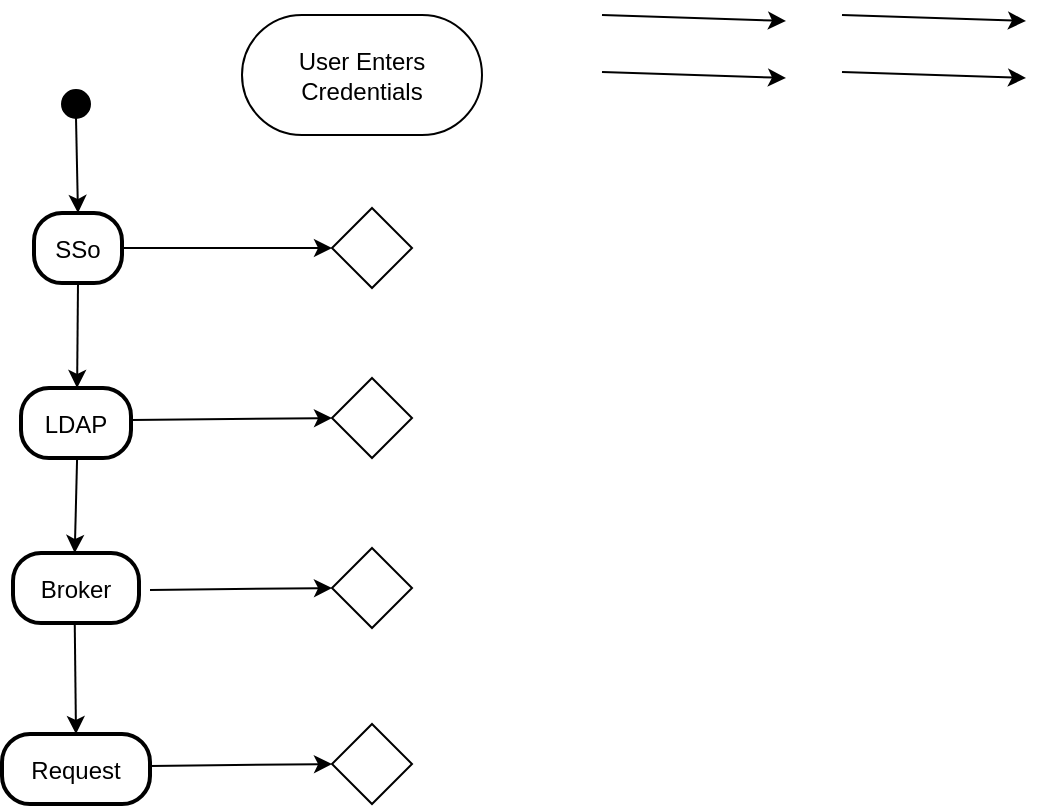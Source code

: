 <mxfile version="24.7.16">
  <diagram name="Page-1" id="toKNXiXj5bym3bfuN-cY">
    <mxGraphModel dx="2284" dy="715" grid="1" gridSize="10" guides="1" tooltips="1" connect="1" arrows="1" fold="1" page="1" pageScale="1" pageWidth="850" pageHeight="1100" math="0" shadow="0">
      <root>
        <mxCell id="0" />
        <mxCell id="1" parent="0" />
        <mxCell id="2" value="" style="ellipse;fillColor=strokeColor;" parent="1" vertex="1">
          <mxGeometry x="-770" y="80" width="14" height="14" as="geometry" />
        </mxCell>
        <mxCell id="3" value="SSo" style="rounded=1;arcSize=40;strokeWidth=2" parent="1" vertex="1">
          <mxGeometry x="-784" y="141.5" width="44" height="35" as="geometry" />
        </mxCell>
        <mxCell id="4" value="LDAP" style="rounded=1;arcSize=40;strokeWidth=2" parent="1" vertex="1">
          <mxGeometry x="-790.5" y="229" width="55" height="35" as="geometry" />
        </mxCell>
        <mxCell id="5" value="Broker" style="rounded=1;arcSize=40;strokeWidth=2" parent="1" vertex="1">
          <mxGeometry x="-794.5" y="311.5" width="63" height="35" as="geometry" />
        </mxCell>
        <mxCell id="6" value="Request" style="rounded=1;arcSize=40;strokeWidth=2" parent="1" vertex="1">
          <mxGeometry x="-800" y="402" width="74" height="35" as="geometry" />
        </mxCell>
        <mxCell id="7" value="" style="curved=1;startArrow=none;;exitX=0.51;exitY=1;entryX=0.5;entryY=0;" parent="1" source="2" target="3" edge="1">
          <mxGeometry relative="1" as="geometry">
            <Array as="points" />
          </mxGeometry>
        </mxCell>
        <mxCell id="8" value="" style="curved=1;startArrow=none;;exitX=0.5;exitY=1;entryX=0.51;entryY=0;" parent="1" source="3" target="4" edge="1">
          <mxGeometry relative="1" as="geometry">
            <Array as="points" />
          </mxGeometry>
        </mxCell>
        <mxCell id="9" value="" style="curved=1;startArrow=none;;exitX=0.51;exitY=1;entryX=0.49;entryY=0;" parent="1" source="4" target="5" edge="1">
          <mxGeometry relative="1" as="geometry">
            <Array as="points" />
          </mxGeometry>
        </mxCell>
        <mxCell id="10" value="" style="curved=1;startArrow=none;;exitX=0.49;exitY=1;entryX=0.5;entryY=0;" parent="1" source="5" target="6" edge="1">
          <mxGeometry relative="1" as="geometry">
            <Array as="points" />
          </mxGeometry>
        </mxCell>
        <mxCell id="-aMGyiwA1hTjfrQBp3_c-10" value="" style="rhombus;whiteSpace=wrap;html=1;direction=east;" parent="1" vertex="1">
          <mxGeometry x="-635" y="139" width="40" height="40" as="geometry" />
        </mxCell>
        <mxCell id="-aMGyiwA1hTjfrQBp3_c-11" value="" style="endArrow=classic;startArrow=none;html=1;rounded=0;exitX=1;exitY=0.5;exitDx=0;exitDy=0;entryX=0;entryY=0.5;entryDx=0;entryDy=0;startFill=0;" parent="1" source="3" target="-aMGyiwA1hTjfrQBp3_c-10" edge="1">
          <mxGeometry width="50" height="50" relative="1" as="geometry">
            <mxPoint x="-407.5" y="462" as="sourcePoint" />
            <mxPoint x="-357.5" y="412" as="targetPoint" />
          </mxGeometry>
        </mxCell>
        <mxCell id="-aMGyiwA1hTjfrQBp3_c-12" value="" style="endArrow=classic;startArrow=none;html=1;rounded=0;exitX=1;exitY=0.5;exitDx=0;exitDy=0;entryX=0;entryY=0.5;entryDx=0;entryDy=0;startFill=0;" parent="1" edge="1" target="-aMGyiwA1hTjfrQBp3_c-19">
          <mxGeometry width="50" height="50" relative="1" as="geometry">
            <mxPoint x="-735.5" y="245" as="sourcePoint" />
            <mxPoint x="-643.5" y="248" as="targetPoint" />
          </mxGeometry>
        </mxCell>
        <mxCell id="-aMGyiwA1hTjfrQBp3_c-13" value="" style="endArrow=classic;startArrow=none;html=1;rounded=0;exitX=1;exitY=0.5;exitDx=0;exitDy=0;entryX=0;entryY=0.5;entryDx=0;entryDy=0;startFill=0;" parent="1" edge="1" target="-aMGyiwA1hTjfrQBp3_c-20">
          <mxGeometry width="50" height="50" relative="1" as="geometry">
            <mxPoint x="-726" y="330" as="sourcePoint" />
            <mxPoint x="-634" y="333" as="targetPoint" />
          </mxGeometry>
        </mxCell>
        <mxCell id="-aMGyiwA1hTjfrQBp3_c-14" value="" style="endArrow=classic;startArrow=none;html=1;rounded=0;exitX=1;exitY=0.5;exitDx=0;exitDy=0;entryX=0;entryY=0.5;entryDx=0;entryDy=0;startFill=0;" parent="1" edge="1" target="-aMGyiwA1hTjfrQBp3_c-21">
          <mxGeometry width="50" height="50" relative="1" as="geometry">
            <mxPoint x="-726" y="418" as="sourcePoint" />
            <mxPoint x="-634" y="421" as="targetPoint" />
          </mxGeometry>
        </mxCell>
        <mxCell id="-aMGyiwA1hTjfrQBp3_c-15" value="" style="endArrow=classic;startArrow=none;html=1;rounded=0;exitX=1;exitY=0.5;exitDx=0;exitDy=0;entryX=0;entryY=0.5;entryDx=0;entryDy=0;startFill=0;" parent="1" edge="1">
          <mxGeometry width="50" height="50" relative="1" as="geometry">
            <mxPoint x="-500" y="71" as="sourcePoint" />
            <mxPoint x="-408" y="74" as="targetPoint" />
          </mxGeometry>
        </mxCell>
        <mxCell id="-aMGyiwA1hTjfrQBp3_c-16" value="" style="endArrow=classic;startArrow=none;html=1;rounded=0;exitX=1;exitY=0.5;exitDx=0;exitDy=0;entryX=0;entryY=0.5;entryDx=0;entryDy=0;startFill=0;" parent="1" edge="1">
          <mxGeometry width="50" height="50" relative="1" as="geometry">
            <mxPoint x="-500" y="42.5" as="sourcePoint" />
            <mxPoint x="-408" y="45.5" as="targetPoint" />
          </mxGeometry>
        </mxCell>
        <mxCell id="-aMGyiwA1hTjfrQBp3_c-17" value="" style="endArrow=classic;startArrow=none;html=1;rounded=0;exitX=1;exitY=0.5;exitDx=0;exitDy=0;entryX=0;entryY=0.5;entryDx=0;entryDy=0;startFill=0;" parent="1" edge="1">
          <mxGeometry width="50" height="50" relative="1" as="geometry">
            <mxPoint x="-380" y="42.5" as="sourcePoint" />
            <mxPoint x="-288" y="45.5" as="targetPoint" />
          </mxGeometry>
        </mxCell>
        <mxCell id="-aMGyiwA1hTjfrQBp3_c-18" value="" style="endArrow=classic;startArrow=none;html=1;rounded=0;exitX=1;exitY=0.5;exitDx=0;exitDy=0;entryX=0;entryY=0.5;entryDx=0;entryDy=0;startFill=0;" parent="1" edge="1">
          <mxGeometry width="50" height="50" relative="1" as="geometry">
            <mxPoint x="-380" y="71" as="sourcePoint" />
            <mxPoint x="-288" y="74" as="targetPoint" />
          </mxGeometry>
        </mxCell>
        <mxCell id="-aMGyiwA1hTjfrQBp3_c-19" value="" style="rhombus;whiteSpace=wrap;html=1;direction=east;" parent="1" vertex="1">
          <mxGeometry x="-635" y="224" width="40" height="40" as="geometry" />
        </mxCell>
        <mxCell id="-aMGyiwA1hTjfrQBp3_c-20" value="" style="rhombus;whiteSpace=wrap;html=1;direction=east;" parent="1" vertex="1">
          <mxGeometry x="-635" y="309" width="40" height="40" as="geometry" />
        </mxCell>
        <mxCell id="-aMGyiwA1hTjfrQBp3_c-21" value="" style="rhombus;whiteSpace=wrap;html=1;direction=east;" parent="1" vertex="1">
          <mxGeometry x="-635" y="397" width="40" height="40" as="geometry" />
        </mxCell>
        <mxCell id="SgBW5g1SujryLdJLO87f-10" value="User Enters Credentials" style="rounded=1;whiteSpace=wrap;html=1;arcSize=50;" vertex="1" parent="1">
          <mxGeometry x="-680" y="42.5" width="120" height="60" as="geometry" />
        </mxCell>
      </root>
    </mxGraphModel>
  </diagram>
</mxfile>
